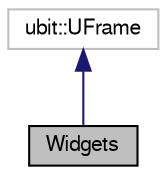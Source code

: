 digraph "Widgets"
{
 // LATEX_PDF_SIZE
  bgcolor="transparent";
  edge [fontname="FreeSans",fontsize="10",labelfontname="FreeSans",labelfontsize="10"];
  node [fontname="FreeSans",fontsize="10",shape=record];
  Node1 [label="Widgets",height=0.2,width=0.4,color="black", fillcolor="grey75", style="filled", fontcolor="black",tooltip="Widgets class."];
  Node2 -> Node1 [dir="back",color="midnightblue",fontsize="10",style="solid",fontname="FreeSans"];
  Node2 [label="ubit::UFrame",height=0.2,width=0.4,color="grey75",tooltip=" "];
}
